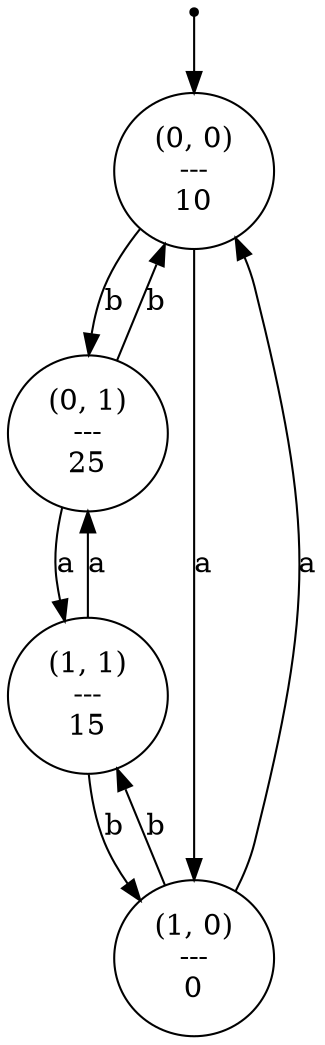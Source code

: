 digraph G {
0 [label="", shape=point];
0 -> 4;
1 [label="(0, 1)\n---\n25"];
1 -> 3  [label=a];
1 -> 4  [label=b];
2 [label="(1, 0)\n---\n0"];
2 -> 4  [label=a];
2 -> 3  [label=b];
3 [label="(1, 1)\n---\n15"];
3 -> 1  [label=a];
3 -> 2  [label=b];
4 [label="(0, 0)\n---\n10"];
4 -> 2  [label=a];
4 -> 1  [label=b];
}
